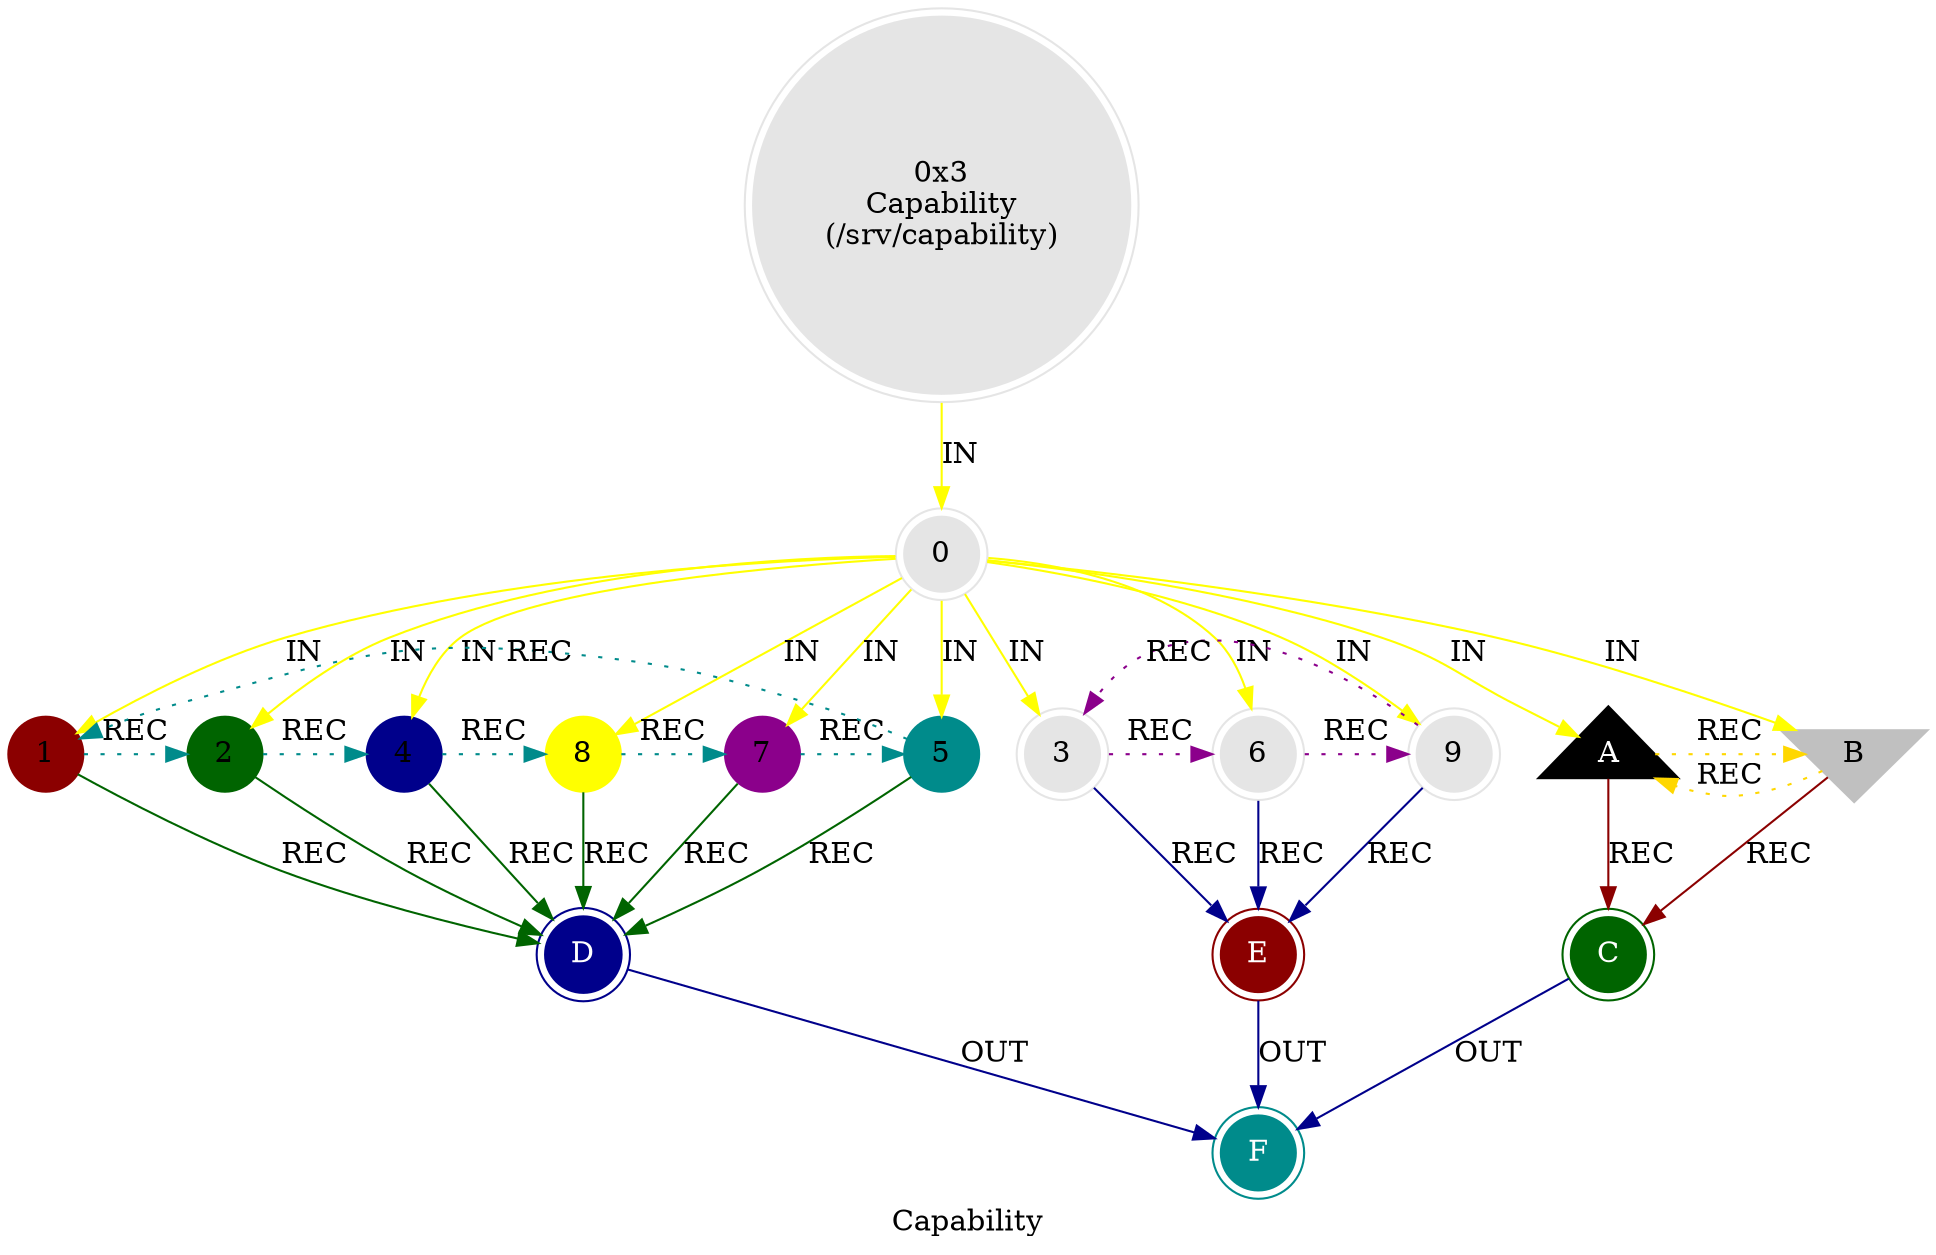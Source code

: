digraph G {
    label = "Capability";
    style = filled;
    color = red;
    comment = "";
    node [shape = polygon; sides = 6; style = filled; color = grey90;];
    
    spark_3_mythos_t [label = "0x3\nCapability\n(/srv/capability)";shape = doublecircle;];
    
    // The Sacred 3-6-9 (Boundary of Perception).
    // "If you knew the magnificence of 3, 6, and 9, you would have a key to the universe." — Tesla.
    // The 1-2-4-8-7-5 Vortex (Boundary of Comprehension).
    spark_0_capability_t [label = "0";shape = doublecircle;comment = "";];
    spark_1_capability_t [label = "1";shape = circle;color = darkred;comment = "";];
    spark_2_capability_t [label = "2";shape = circle;color = darkgreen;comment = "";];
    spark_4_capability_t [label = "4";shape = circle;color = darkblue;comment = "";];
    spark_8_capability_t [label = "8";shape = circle;color = yellow;comment = "";];
    spark_7_capability_t [label = "7";shape = circle;color = darkmagenta;comment = "";];
    spark_5_capability_t [label = "5";shape = circle;color = darkcyan;comment = "";];
    spark_3_capability_t [label = "3";shape = doublecircle;comment = "";];
    spark_6_capability_t [label = "6";shape = doublecircle;comment = "";];
    spark_9_capability_t [label = "9";shape = doublecircle;comment = "";];
    spark_a_capability_t [label = "A";shape = triangle;color = black;fontcolor = white;comment = "";];
    spark_b_capability_t [label = "B";shape = invtriangle;color = grey;comment = "";];
    spark_c_capability_t [label = "C";shape = doublecircle;color = darkgreen;style = filled;fontcolor = white;];
    spark_d_capability_t [label = "D";shape = doublecircle;color = darkblue;style = filled;fontcolor = white;];
    spark_e_capability_t [label = "E";shape = doublecircle;color = darkred;style = filled;fontcolor = white;];
    spark_f_capability_t [label = "F";shape = doublecircle;color = darkcyan;style = filled;fontcolor = white;];
    
    // IN = Input
    // OUT = Output
    // REC = Recursion
    spark_3_mythos_t -> spark_0_capability_t -> {spark_a_capability_t spark_b_capability_t spark_1_capability_t spark_2_capability_t spark_3_capability_t spark_4_capability_t spark_5_capability_t spark_6_capability_t spark_7_capability_t spark_8_capability_t spark_9_capability_t} [label = "IN"; color = yellow; comment = "";];
    
    {spark_a_capability_t spark_b_capability_t} -> spark_c_capability_t [label = "REC"; color = darkred; comment = "";];
    {spark_1_capability_t spark_2_capability_t spark_4_capability_t spark_8_capability_t spark_7_capability_t spark_5_capability_t} -> spark_d_capability_t [label = "REC"; color = darkgreen; comment = "";];
    {spark_3_capability_t spark_6_capability_t spark_9_capability_t} -> spark_e_capability_t [label = "REC"; color = darkblue; comment = "";];
    
    spark_1_capability_t -> spark_2_capability_t -> spark_4_capability_t -> spark_8_capability_t -> spark_7_capability_t -> spark_5_capability_t -> spark_1_capability_t [label = "REC"; color = darkcyan; comment = ""; style = dotted; constraint = false;];
    spark_3_capability_t -> spark_6_capability_t -> spark_9_capability_t -> spark_3_capability_t [label = "REC"; color = darkmagenta; comment = ""; style = dotted; constraint = false;];
    spark_a_capability_t -> spark_b_capability_t -> spark_a_capability_t [label = "REC"; color = gold; comment = ""; style = dotted; constraint = false;];
    
    {spark_c_capability_t spark_d_capability_t spark_e_capability_t} -> spark_f_capability_t [label = "OUT"; color = darkblue; comment = "";];
}